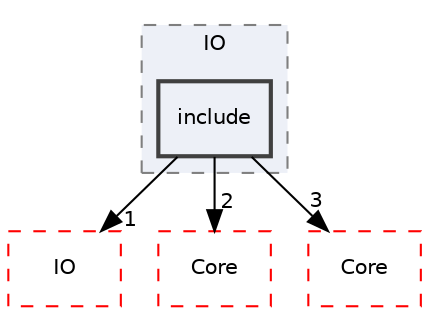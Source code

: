 digraph "include"
{
 // LATEX_PDF_SIZE
  edge [fontname="Helvetica",fontsize="10",labelfontname="Helvetica",labelfontsize="10"];
  node [fontname="Helvetica",fontsize="10",shape=record];
  compound=true
  subgraph clusterdir_de500d4f564bde5ee26bb809f2a28b61 {
    graph [ bgcolor="#edf0f7", pencolor="grey50", style="filled,dashed,", label="IO", fontname="Helvetica", fontsize="10", URL="dir_de500d4f564bde5ee26bb809f2a28b61.html"]
  dir_b99c081e0a594a2754fd7ef1b39ed4af [shape=box, label="include", style="filled,bold,", fillcolor="#edf0f7", color="grey25", URL="dir_b99c081e0a594a2754fd7ef1b39ed4af.html"];
  }
  dir_367545fbb67972528c5e9da3f2610d14 [shape=box, label="IO", style="dashed,", fillcolor="#edf0f7", color="red", URL="dir_367545fbb67972528c5e9da3f2610d14.html"];
  dir_996bcc1117fd734914e4619471602b37 [shape=box, label="Core", style="dashed,", fillcolor="#edf0f7", color="red", URL="dir_996bcc1117fd734914e4619471602b37.html"];
  dir_cac7f9cecb9aa42a0bd05452dddd8a21 [shape=box, label="Core", style="dashed,", fillcolor="#edf0f7", color="red", URL="dir_cac7f9cecb9aa42a0bd05452dddd8a21.html"];
  dir_b99c081e0a594a2754fd7ef1b39ed4af->dir_367545fbb67972528c5e9da3f2610d14 [headlabel="1", labeldistance=1.5 headhref="dir_000177_000178.html"];
  dir_b99c081e0a594a2754fd7ef1b39ed4af->dir_996bcc1117fd734914e4619471602b37 [headlabel="2", labeldistance=1.5 headhref="dir_000177_000015.html"];
  dir_b99c081e0a594a2754fd7ef1b39ed4af->dir_cac7f9cecb9aa42a0bd05452dddd8a21 [headlabel="3", labeldistance=1.5 headhref="dir_000177_000014.html"];
}
